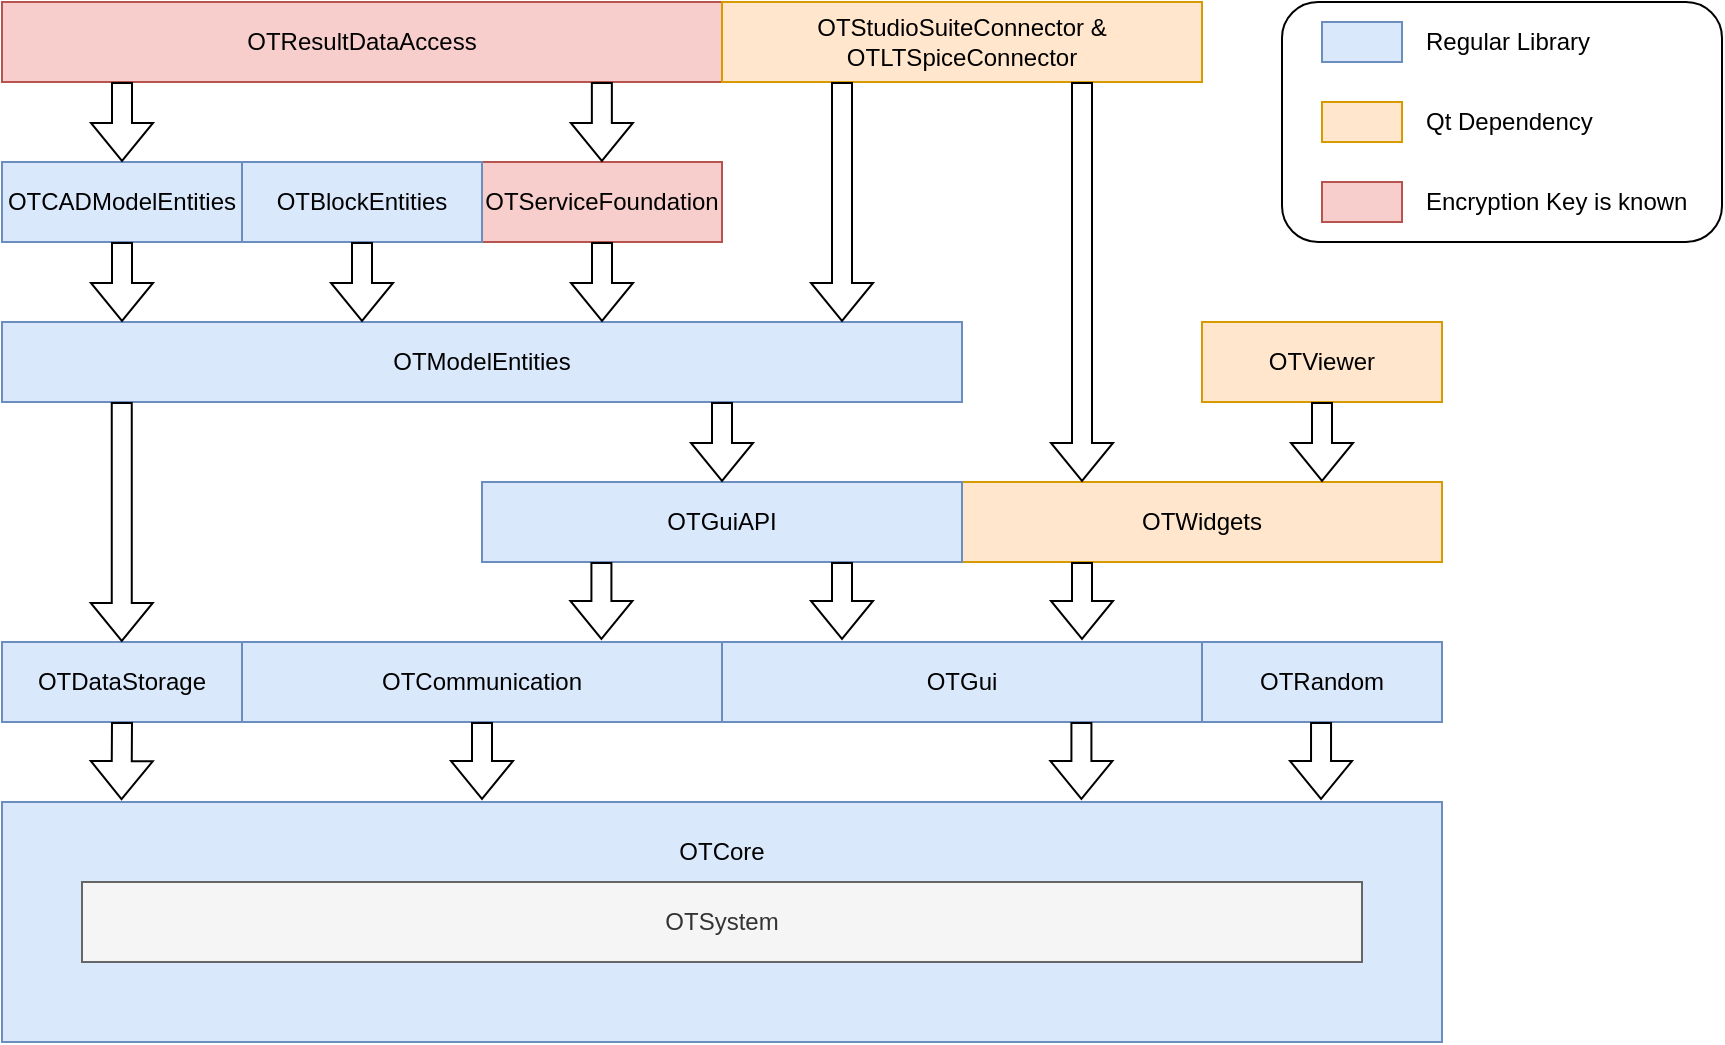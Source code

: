 <mxfile version="24.7.17">
  <diagram name="Page-1" id="VFPsIcZypVvUhBZFZJ3J">
    <mxGraphModel dx="2448" dy="990" grid="1" gridSize="10" guides="1" tooltips="1" connect="1" arrows="1" fold="1" page="1" pageScale="1" pageWidth="1654" pageHeight="1169" math="0" shadow="0">
      <root>
        <mxCell id="0" />
        <mxCell id="1" parent="0" />
        <mxCell id="drg9CU4EAO1dnW2Tuc6c-8" value="" style="rounded=0;whiteSpace=wrap;html=1;fillColor=#dae8fc;strokeColor=#6c8ebf;" parent="1" vertex="1">
          <mxGeometry x="40" y="440" width="720" height="120" as="geometry" />
        </mxCell>
        <mxCell id="drg9CU4EAO1dnW2Tuc6c-7" value="OTSystem" style="rounded=0;whiteSpace=wrap;html=1;fillColor=#f5f5f5;fontColor=#333333;strokeColor=#666666;" parent="1" vertex="1">
          <mxGeometry x="80" y="480" width="640" height="40" as="geometry" />
        </mxCell>
        <mxCell id="drg9CU4EAO1dnW2Tuc6c-9" value="OTCore" style="text;html=1;align=center;verticalAlign=middle;whiteSpace=wrap;rounded=0;" parent="1" vertex="1">
          <mxGeometry x="370" y="450" width="60" height="30" as="geometry" />
        </mxCell>
        <mxCell id="drg9CU4EAO1dnW2Tuc6c-10" value="OTGui" style="rounded=0;whiteSpace=wrap;html=1;fillColor=#dae8fc;strokeColor=#6c8ebf;" parent="1" vertex="1">
          <mxGeometry x="400" y="360" width="240" height="40" as="geometry" />
        </mxCell>
        <mxCell id="drg9CU4EAO1dnW2Tuc6c-11" value="OTWidgets" style="rounded=0;whiteSpace=wrap;html=1;fillColor=#ffe6cc;strokeColor=#d79b00;" parent="1" vertex="1">
          <mxGeometry x="520" y="280" width="240" height="40" as="geometry" />
        </mxCell>
        <mxCell id="drg9CU4EAO1dnW2Tuc6c-12" value="OTGuiAPI" style="rounded=0;whiteSpace=wrap;html=1;fillColor=#dae8fc;strokeColor=#6c8ebf;" parent="1" vertex="1">
          <mxGeometry x="280" y="280" width="240" height="40" as="geometry" />
        </mxCell>
        <mxCell id="drg9CU4EAO1dnW2Tuc6c-13" value="OTCommunication" style="rounded=0;whiteSpace=wrap;html=1;fillColor=#dae8fc;strokeColor=#6c8ebf;" parent="1" vertex="1">
          <mxGeometry x="160" y="360" width="240" height="40" as="geometry" />
        </mxCell>
        <mxCell id="drg9CU4EAO1dnW2Tuc6c-14" value="OTServiceFoundation" style="rounded=0;whiteSpace=wrap;html=1;fillColor=#f8cecc;strokeColor=#b85450;" parent="1" vertex="1">
          <mxGeometry x="280" y="120" width="120" height="40" as="geometry" />
        </mxCell>
        <mxCell id="drg9CU4EAO1dnW2Tuc6c-23" value="OTModelEntities" style="rounded=0;whiteSpace=wrap;html=1;fillColor=#dae8fc;strokeColor=#6c8ebf;" parent="1" vertex="1">
          <mxGeometry x="40" y="200" width="480" height="40" as="geometry" />
        </mxCell>
        <mxCell id="drg9CU4EAO1dnW2Tuc6c-24" value="OTCADModelEntities" style="rounded=0;whiteSpace=wrap;html=1;fillColor=#dae8fc;strokeColor=#6c8ebf;" parent="1" vertex="1">
          <mxGeometry x="40" y="120" width="120" height="40" as="geometry" />
        </mxCell>
        <mxCell id="drg9CU4EAO1dnW2Tuc6c-25" value="OTBlockEntities" style="rounded=0;whiteSpace=wrap;html=1;fillColor=#dae8fc;strokeColor=#6c8ebf;" parent="1" vertex="1">
          <mxGeometry x="160" y="120" width="120" height="40" as="geometry" />
        </mxCell>
        <mxCell id="drg9CU4EAO1dnW2Tuc6c-26" value="OTDataStorage" style="rounded=0;whiteSpace=wrap;html=1;fillColor=#dae8fc;strokeColor=#6c8ebf;" parent="1" vertex="1">
          <mxGeometry x="40" y="360" width="120" height="40" as="geometry" />
        </mxCell>
        <mxCell id="drg9CU4EAO1dnW2Tuc6c-27" value="OTResultDataAccess" style="rounded=0;whiteSpace=wrap;html=1;fillColor=#f8cecc;strokeColor=#b85450;" parent="1" vertex="1">
          <mxGeometry x="40" y="40" width="360" height="40" as="geometry" />
        </mxCell>
        <mxCell id="drg9CU4EAO1dnW2Tuc6c-28" value="OTStudioSuiteConnector &amp;amp;&lt;br&gt;OTLTSpiceConnector" style="rounded=0;whiteSpace=wrap;html=1;fillColor=#ffe6cc;strokeColor=#d79b00;" parent="1" vertex="1">
          <mxGeometry x="400" y="40" width="240" height="40" as="geometry" />
        </mxCell>
        <mxCell id="drg9CU4EAO1dnW2Tuc6c-29" value="OTViewer" style="rounded=0;whiteSpace=wrap;html=1;fillColor=#ffe6cc;strokeColor=#d79b00;" parent="1" vertex="1">
          <mxGeometry x="640" y="200" width="120" height="40" as="geometry" />
        </mxCell>
        <mxCell id="drg9CU4EAO1dnW2Tuc6c-37" value="" style="shape=flexArrow;endArrow=classic;html=1;rounded=0;exitX=0.5;exitY=1;exitDx=0;exitDy=0;entryX=0.75;entryY=0;entryDx=0;entryDy=0;" parent="1" source="drg9CU4EAO1dnW2Tuc6c-29" target="drg9CU4EAO1dnW2Tuc6c-11" edge="1">
          <mxGeometry width="50" height="50" relative="1" as="geometry">
            <mxPoint x="690" y="320" as="sourcePoint" />
            <mxPoint x="740" y="270" as="targetPoint" />
          </mxGeometry>
        </mxCell>
        <mxCell id="drg9CU4EAO1dnW2Tuc6c-38" value="" style="shape=flexArrow;endArrow=classic;html=1;rounded=0;exitX=0.75;exitY=1;exitDx=0;exitDy=0;entryX=0.25;entryY=0;entryDx=0;entryDy=0;" parent="1" source="drg9CU4EAO1dnW2Tuc6c-28" target="drg9CU4EAO1dnW2Tuc6c-11" edge="1">
          <mxGeometry width="50" height="50" relative="1" as="geometry">
            <mxPoint x="690" y="320" as="sourcePoint" />
            <mxPoint x="740" y="270" as="targetPoint" />
          </mxGeometry>
        </mxCell>
        <mxCell id="drg9CU4EAO1dnW2Tuc6c-39" value="" style="shape=flexArrow;endArrow=classic;html=1;rounded=0;exitX=0.75;exitY=1;exitDx=0;exitDy=0;entryX=0.5;entryY=0;entryDx=0;entryDy=0;" parent="1" source="drg9CU4EAO1dnW2Tuc6c-23" target="drg9CU4EAO1dnW2Tuc6c-12" edge="1">
          <mxGeometry width="50" height="50" relative="1" as="geometry">
            <mxPoint x="690" y="320" as="sourcePoint" />
            <mxPoint x="740" y="270" as="targetPoint" />
          </mxGeometry>
        </mxCell>
        <mxCell id="drg9CU4EAO1dnW2Tuc6c-40" value="" style="shape=flexArrow;endArrow=classic;html=1;rounded=0;exitX=0.5;exitY=1;exitDx=0;exitDy=0;" parent="1" source="drg9CU4EAO1dnW2Tuc6c-14" edge="1">
          <mxGeometry width="50" height="50" relative="1" as="geometry">
            <mxPoint x="760" y="130" as="sourcePoint" />
            <mxPoint x="340" y="200" as="targetPoint" />
          </mxGeometry>
        </mxCell>
        <mxCell id="drg9CU4EAO1dnW2Tuc6c-41" value="" style="shape=flexArrow;endArrow=classic;html=1;rounded=0;exitX=0.5;exitY=1;exitDx=0;exitDy=0;" parent="1" source="drg9CU4EAO1dnW2Tuc6c-25" edge="1">
          <mxGeometry width="50" height="50" relative="1" as="geometry">
            <mxPoint x="450" y="165" as="sourcePoint" />
            <mxPoint x="220" y="200" as="targetPoint" />
          </mxGeometry>
        </mxCell>
        <mxCell id="drg9CU4EAO1dnW2Tuc6c-42" value="" style="shape=flexArrow;endArrow=classic;html=1;rounded=0;exitX=0.5;exitY=1;exitDx=0;exitDy=0;" parent="1" source="drg9CU4EAO1dnW2Tuc6c-24" edge="1">
          <mxGeometry width="50" height="50" relative="1" as="geometry">
            <mxPoint x="500" y="260" as="sourcePoint" />
            <mxPoint x="100" y="200" as="targetPoint" />
          </mxGeometry>
        </mxCell>
        <mxCell id="drg9CU4EAO1dnW2Tuc6c-43" value="" style="shape=flexArrow;endArrow=classic;html=1;rounded=0;entryX=0.5;entryY=0;entryDx=0;entryDy=0;" parent="1" target="drg9CU4EAO1dnW2Tuc6c-24" edge="1">
          <mxGeometry width="50" height="50" relative="1" as="geometry">
            <mxPoint x="100" y="80" as="sourcePoint" />
            <mxPoint x="470" y="90" as="targetPoint" />
          </mxGeometry>
        </mxCell>
        <mxCell id="drg9CU4EAO1dnW2Tuc6c-44" value="" style="shape=flexArrow;endArrow=classic;html=1;rounded=0;exitX=0.25;exitY=1;exitDx=0;exitDy=0;" parent="1" source="drg9CU4EAO1dnW2Tuc6c-28" edge="1">
          <mxGeometry width="50" height="50" relative="1" as="geometry">
            <mxPoint x="460" y="170" as="sourcePoint" />
            <mxPoint x="460" y="200" as="targetPoint" />
          </mxGeometry>
        </mxCell>
        <mxCell id="3NLeOCX0u1SCV9m3elxz-1" value="" style="shape=flexArrow;endArrow=classic;html=1;rounded=0;exitX=0.5;exitY=1;exitDx=0;exitDy=0;entryX=0.083;entryY=-0.008;entryDx=0;entryDy=0;entryPerimeter=0;" parent="1" source="drg9CU4EAO1dnW2Tuc6c-26" target="drg9CU4EAO1dnW2Tuc6c-8" edge="1">
          <mxGeometry width="50" height="50" relative="1" as="geometry">
            <mxPoint x="110" y="430" as="sourcePoint" />
            <mxPoint x="160" y="380" as="targetPoint" />
          </mxGeometry>
        </mxCell>
        <mxCell id="NyXZdSoeMMko2JE_upnj-1" value="" style="rounded=1;whiteSpace=wrap;html=1;fillColor=none;" parent="1" vertex="1">
          <mxGeometry x="680" y="40" width="220" height="120" as="geometry" />
        </mxCell>
        <mxCell id="NyXZdSoeMMko2JE_upnj-2" value="" style="rounded=0;whiteSpace=wrap;html=1;fillColor=#dae8fc;strokeColor=#6c8ebf;" parent="1" vertex="1">
          <mxGeometry x="700" y="50" width="40" height="20" as="geometry" />
        </mxCell>
        <mxCell id="NyXZdSoeMMko2JE_upnj-3" value="Qt Dependency" style="text;html=1;align=left;verticalAlign=middle;whiteSpace=wrap;rounded=0;" parent="1" vertex="1">
          <mxGeometry x="750" y="85" width="100" height="30" as="geometry" />
        </mxCell>
        <mxCell id="NyXZdSoeMMko2JE_upnj-4" value="" style="rounded=0;whiteSpace=wrap;html=1;fillColor=#ffe6cc;strokeColor=#d79b00;" parent="1" vertex="1">
          <mxGeometry x="700" y="90" width="40" height="20" as="geometry" />
        </mxCell>
        <mxCell id="NyXZdSoeMMko2JE_upnj-5" value="" style="rounded=0;whiteSpace=wrap;html=1;fillColor=#f8cecc;strokeColor=#b85450;" parent="1" vertex="1">
          <mxGeometry x="700" y="130" width="40" height="20" as="geometry" />
        </mxCell>
        <mxCell id="NyXZdSoeMMko2JE_upnj-6" value="Encryption Key is known" style="text;html=1;align=left;verticalAlign=middle;whiteSpace=wrap;rounded=0;" parent="1" vertex="1">
          <mxGeometry x="750" y="125" width="145" height="30" as="geometry" />
        </mxCell>
        <mxCell id="NyXZdSoeMMko2JE_upnj-7" value="Regular Library" style="text;html=1;align=left;verticalAlign=middle;whiteSpace=wrap;rounded=0;" parent="1" vertex="1">
          <mxGeometry x="750" y="45" width="100" height="30" as="geometry" />
        </mxCell>
        <mxCell id="8L7wOAIR_0xmozOxXPfC-2" value="" style="shape=flexArrow;endArrow=classic;html=1;rounded=0;exitX=0.375;exitY=1.011;exitDx=0;exitDy=0;exitPerimeter=0;entryX=0.5;entryY=0;entryDx=0;entryDy=0;" parent="1" edge="1">
          <mxGeometry width="50" height="50" relative="1" as="geometry">
            <mxPoint x="99.88" y="240" as="sourcePoint" />
            <mxPoint x="99.88" y="360" as="targetPoint" />
          </mxGeometry>
        </mxCell>
        <mxCell id="1HltStlpKu-AIjo099hQ-1" value="" style="shape=flexArrow;endArrow=classic;html=1;rounded=0;exitX=0.5;exitY=1;exitDx=0;exitDy=0;entryX=0.668;entryY=-0.03;entryDx=0;entryDy=0;entryPerimeter=0;" parent="1" edge="1">
          <mxGeometry width="50" height="50" relative="1" as="geometry">
            <mxPoint x="460" y="320" as="sourcePoint" />
            <mxPoint x="460" y="359" as="targetPoint" />
          </mxGeometry>
        </mxCell>
        <mxCell id="1HltStlpKu-AIjo099hQ-2" value="" style="shape=flexArrow;endArrow=classic;html=1;rounded=0;exitX=0.5;exitY=1;exitDx=0;exitDy=0;entryX=0.668;entryY=-0.03;entryDx=0;entryDy=0;entryPerimeter=0;" parent="1" edge="1">
          <mxGeometry width="50" height="50" relative="1" as="geometry">
            <mxPoint x="339.71" y="320" as="sourcePoint" />
            <mxPoint x="339.71" y="359" as="targetPoint" />
          </mxGeometry>
        </mxCell>
        <mxCell id="1HltStlpKu-AIjo099hQ-3" value="" style="shape=flexArrow;endArrow=classic;html=1;rounded=0;exitX=0.5;exitY=1;exitDx=0;exitDy=0;entryX=0.083;entryY=-0.008;entryDx=0;entryDy=0;entryPerimeter=0;" parent="1" edge="1">
          <mxGeometry width="50" height="50" relative="1" as="geometry">
            <mxPoint x="280" y="400" as="sourcePoint" />
            <mxPoint x="280" y="439" as="targetPoint" />
          </mxGeometry>
        </mxCell>
        <mxCell id="1HltStlpKu-AIjo099hQ-4" value="" style="shape=flexArrow;endArrow=classic;html=1;rounded=0;exitX=0.5;exitY=1;exitDx=0;exitDy=0;entryX=0.083;entryY=-0.008;entryDx=0;entryDy=0;entryPerimeter=0;" parent="1" edge="1">
          <mxGeometry width="50" height="50" relative="1" as="geometry">
            <mxPoint x="579.71" y="400" as="sourcePoint" />
            <mxPoint x="579.71" y="439" as="targetPoint" />
          </mxGeometry>
        </mxCell>
        <mxCell id="ih_BGPtm0dUYrXPU0Y7V-1" value="" style="shape=flexArrow;endArrow=classic;html=1;rounded=0;exitX=0.5;exitY=1;exitDx=0;exitDy=0;entryX=0.668;entryY=-0.03;entryDx=0;entryDy=0;entryPerimeter=0;" parent="1" edge="1">
          <mxGeometry width="50" height="50" relative="1" as="geometry">
            <mxPoint x="580" y="320" as="sourcePoint" />
            <mxPoint x="580" y="359" as="targetPoint" />
          </mxGeometry>
        </mxCell>
        <mxCell id="ih_BGPtm0dUYrXPU0Y7V-3" value="OTRandom" style="rounded=0;whiteSpace=wrap;html=1;fillColor=#dae8fc;strokeColor=#6c8ebf;" parent="1" vertex="1">
          <mxGeometry x="640" y="360" width="120" height="40" as="geometry" />
        </mxCell>
        <mxCell id="ih_BGPtm0dUYrXPU0Y7V-4" value="" style="shape=flexArrow;endArrow=classic;html=1;rounded=0;exitX=0.5;exitY=1;exitDx=0;exitDy=0;entryX=0.083;entryY=-0.008;entryDx=0;entryDy=0;entryPerimeter=0;" parent="1" edge="1">
          <mxGeometry width="50" height="50" relative="1" as="geometry">
            <mxPoint x="699.52" y="400" as="sourcePoint" />
            <mxPoint x="699.52" y="439" as="targetPoint" />
          </mxGeometry>
        </mxCell>
        <mxCell id="9bbRT0lwQs7MqZWFNnxW-1" value="" style="shape=flexArrow;endArrow=classic;html=1;rounded=0;entryX=0.5;entryY=0;entryDx=0;entryDy=0;" edge="1" parent="1">
          <mxGeometry width="50" height="50" relative="1" as="geometry">
            <mxPoint x="339.93" y="80" as="sourcePoint" />
            <mxPoint x="339.93" y="120" as="targetPoint" />
          </mxGeometry>
        </mxCell>
      </root>
    </mxGraphModel>
  </diagram>
</mxfile>
